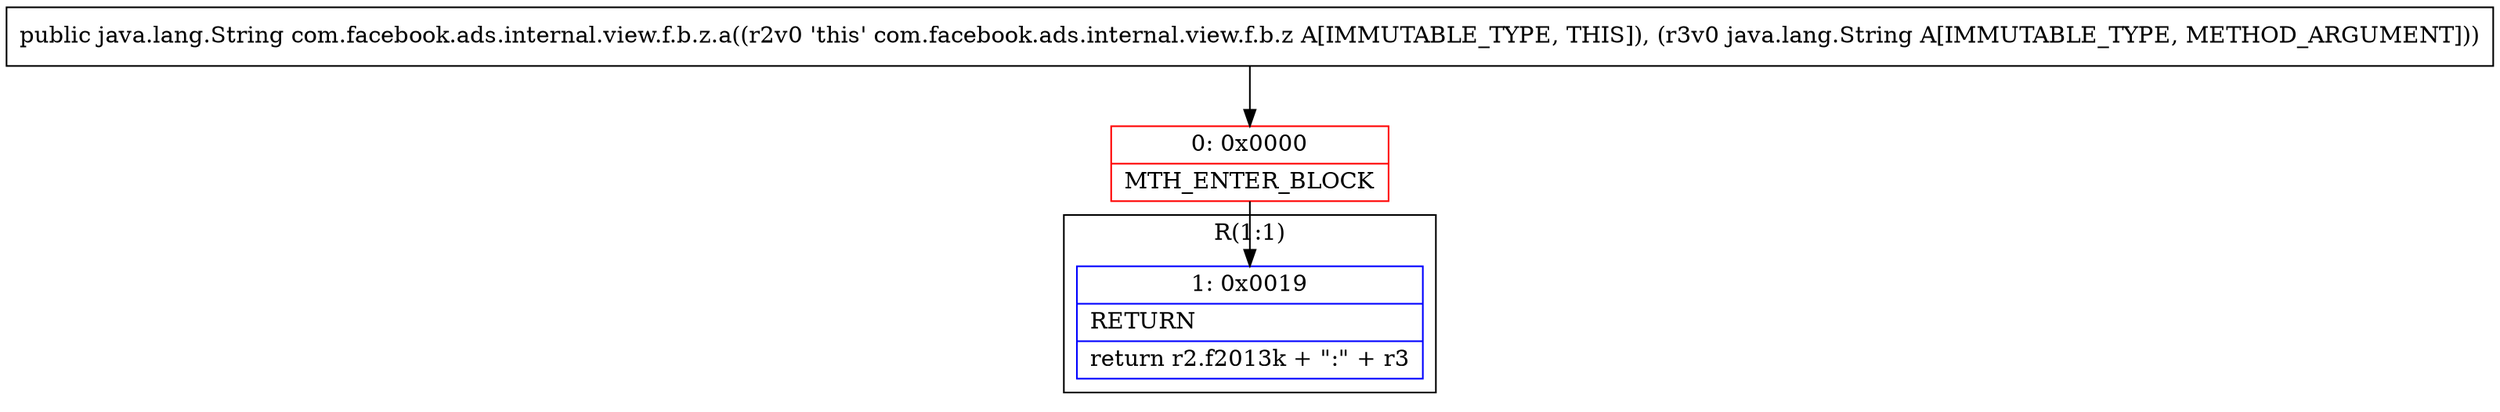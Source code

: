 digraph "CFG forcom.facebook.ads.internal.view.f.b.z.a(Ljava\/lang\/String;)Ljava\/lang\/String;" {
subgraph cluster_Region_504015989 {
label = "R(1:1)";
node [shape=record,color=blue];
Node_1 [shape=record,label="{1\:\ 0x0019|RETURN\l|return r2.f2013k + \":\" + r3\l}"];
}
Node_0 [shape=record,color=red,label="{0\:\ 0x0000|MTH_ENTER_BLOCK\l}"];
MethodNode[shape=record,label="{public java.lang.String com.facebook.ads.internal.view.f.b.z.a((r2v0 'this' com.facebook.ads.internal.view.f.b.z A[IMMUTABLE_TYPE, THIS]), (r3v0 java.lang.String A[IMMUTABLE_TYPE, METHOD_ARGUMENT])) }"];
MethodNode -> Node_0;
Node_0 -> Node_1;
}

